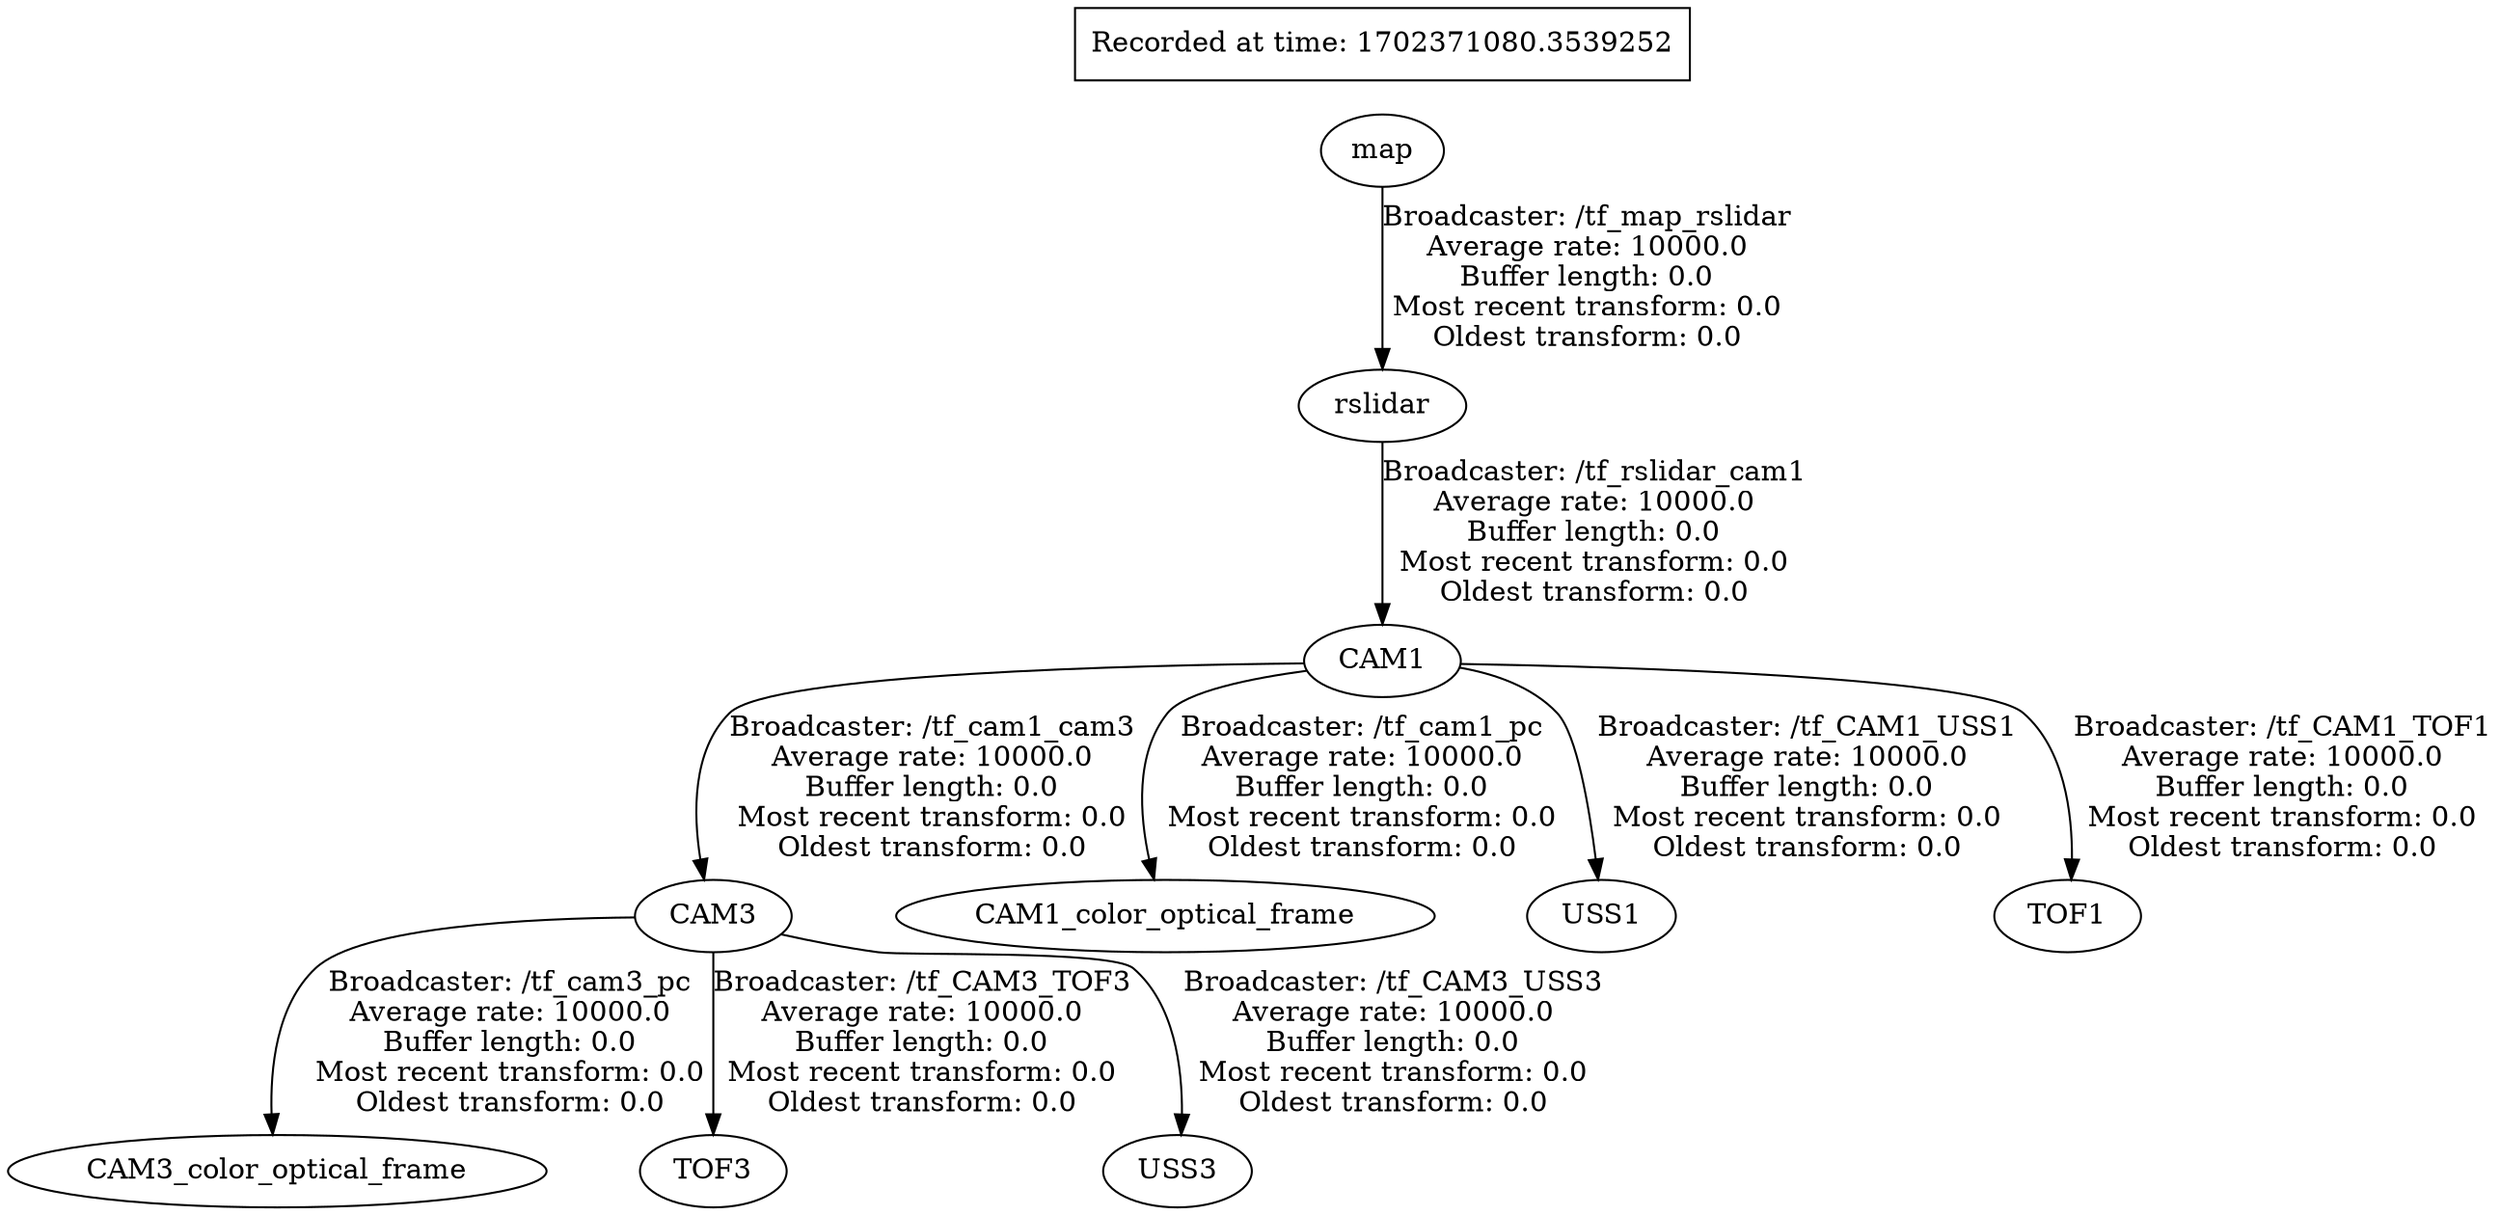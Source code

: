 digraph graphname {
	graph [bb="0,0,1236.9,597",
		compound=True,
		rank=same,
		rankdir=TB,
		ranksep=0.2
	];
	node [label="\N"];
	map	[height=0.5,
		label=map,
		pos="683.89,526",
		shape=ellipse,
		width=0.84854];
	rslidar	[height=0.5,
		label=rslidar,
		pos="683.89,399",
		shape=ellipse,
		width=1.1555];
	map -> rslidar	[label="Broadcaster: /tf_map_rslidar\nAverage rate: 10000.0\nBuffer length: 0.0\nMost recent transform: 0.0\nOldest transform: 0.0",
		lp="785.89,462.5",
		penwidth=1,
		pos="e,683.89,417.31 683.89,507.88 683.89,487.15 683.89,451.95 683.89,427.42"];
	CAM1	[height=0.5,
		label=CAM1,
		pos="683.89,272",
		shape=ellipse,
		width=1.0832];
	rslidar -> CAM1	[label="Broadcaster: /tf_rslidar_cam1\nAverage rate: 10000.0\nBuffer length: 0.0\nMost recent transform: 0.0\nOldest transform: 0.0",
		lp="789.39,335.5",
		penwidth=1,
		pos="e,683.89,290.31 683.89,380.88 683.89,360.15 683.89,324.95 683.89,300.42"];
	CAM3	[height=0.5,
		label=CAM3,
		pos="350.89,145",
		shape=ellipse,
		width=1.0832];
	CAM1 -> CAM3	[label="Broadcaster: /tf_cam1_cam3\nAverage rate: 10000.0\nBuffer length: 0.0\nMost recent transform: 0.0\nOldest transform: 0.0",
		lp="459.89,208.5",
		penwidth=1,
		pos="e,346.3,163.24 644.77,270.78 562.76,269.93 378.75,265.8 358.89,246 340.25,227.42 340.83,195.95 344.43,173.26"];
	CAM1_color_optical_frame	[height=0.5,
		label=CAM1_color_optical_frame,
		pos="575.89,145",
		shape=ellipse,
		width=3.7191];
	CAM1 -> CAM1_color_optical_frame	[label="Broadcaster: /tf_cam1_pc\nAverage rate: 10000.0\nBuffer length: 0.0\nMost recent transform: 0.0\nOldest transform: 0.0",
		lp="673.89,208.5",
		penwidth=1,
		pos="e,570.21,163.33 646.14,267.1 618.95,263.42 585.57,256.83 576.89,246 560.67,225.77 563.04,195.11 567.82,173.07"];
	USS1	[height=0.5,
		label=USS1,
		pos="792.89,145",
		shape=ellipse,
		width=1.0291];
	CAM1 -> USS1	[label="Broadcaster: /tf_CAM1_USS1\nAverage rate: 10000.0\nBuffer length: 0.0\nMost recent transform: 0.0\nOldest transform: 0.0",
		lp="895.89,208.5",
		penwidth=1,
		pos="e,791.21,163.28 722.29,268.67 739.38,265.67 758.41,259.29 770.89,246 780.62,235.63 786.78,199.18 790.03,173.29"];
	TOF1	[height=0.5,
		label=TOF1,
		pos="1025.9,145",
		shape=ellipse,
		width=1.011];
	CAM1 -> TOF1	[label="Broadcaster: /tf_CAM1_TOF1\nAverage rate: 10000.0\nBuffer length: 0.0\nMost recent transform: 0.0\nOldest transform: 0.0",
		lp="1132.9,208.5",
		penwidth=1,
		pos="e,1027.7,163.18 722.82,270.51 803.49,269.15 983.11,264.08 1003.9,246 1024.3,228.27 1028.2,196.36 1028,173.35"];
	CAM3_color_optical_frame	[height=0.5,
		label=CAM3_color_optical_frame,
		pos="133.89,18",
		shape=ellipse,
		width=3.7191];
	CAM3 -> CAM3_color_optical_frame	[label="Broadcaster: /tf_cam3_pc\nAverage rate: 10000.0\nBuffer length: 0.0\nMost recent transform: 0.0\nOldest transform: 0.0",
		lp="249.89,81.5",
		penwidth=1,
		pos="e,131.62,36.338 311.91,144.32 260.85,143.89 175.17,139.94 152.89,119 133.43,100.72 130.32,69.188 131.04,46.413"];
	TOF3	[height=0.5,
		label=TOF3,
		pos="350.89,18",
		shape=ellipse,
		width=1.011];
	CAM3 -> TOF3	[label="Broadcaster: /tf_CAM3_TOF3\nAverage rate: 10000.0\nBuffer length: 0.0\nMost recent transform: 0.0\nOldest transform: 0.0",
		lp="454.89,81.5",
		penwidth=1,
		pos="e,350.89,36.313 350.89,126.88 350.89,106.15 350.89,70.953 350.89,46.422"];
	USS3	[height=0.5,
		label=USS3,
		pos="581.89,18",
		shape=ellipse,
		width=1.0291];
	CAM3 -> USS3	[label="Broadcaster: /tf_CAM3_USS3\nAverage rate: 10000.0\nBuffer length: 0.0\nMost recent transform: 0.0\nOldest transform: 0.0",
		lp="689.89,81.5",
		penwidth=1,
		pos="e,583.75,36.229 384.61,135.89 399.35,132.63 416.89,129.15 432.89,127 446.9,125.12 549.15,128.2 559.89,119 580.4,101.42 584.31,69.486 584.1,46.425"];
	"_22Recorded_20at_20time_3A_201702371080.3539252_22"	[height=0.5,
		label="Recorded at time: 1702371080.3539252",
		pos="683.89,579",
		shape=box,
		width=4.25];
	"_22Recorded_20at_20time_3A_201702371080.3539252_22" -> map	[penwidth=1,
		pos="e,683.89,544.25 683.89,560.73 683.89,558.66 683.89,556.5 683.89,554.32",
		style=invis];
}
